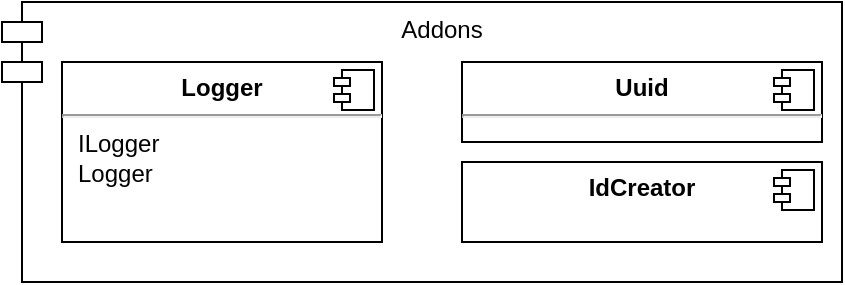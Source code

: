 <mxfile version="15.7.4" type="device"><diagram id="5CkLQq7dNE8xod9vdEIh" name="Page-1"><mxGraphModel dx="1422" dy="762" grid="1" gridSize="10" guides="1" tooltips="1" connect="1" arrows="1" fold="1" page="1" pageScale="1" pageWidth="827" pageHeight="1169" math="0" shadow="0"><root><mxCell id="0"/><mxCell id="1" parent="0"/><mxCell id="GPWQNCmiC5GgkRcGl9ec-4" value="Addons" style="shape=module;align=left;spacingLeft=20;align=center;verticalAlign=top;" vertex="1" parent="1"><mxGeometry x="40" y="40" width="420" height="140" as="geometry"/></mxCell><mxCell id="GPWQNCmiC5GgkRcGl9ec-2" value="&lt;p style=&quot;margin: 0px ; margin-top: 6px ; text-align: center&quot;&gt;&lt;b&gt;Logger&lt;/b&gt;&lt;/p&gt;&lt;hr&gt;&lt;p style=&quot;margin: 0px ; margin-left: 8px&quot;&gt;ILogger&lt;/p&gt;&lt;p style=&quot;margin: 0px ; margin-left: 8px&quot;&gt;Logger&lt;/p&gt;" style="align=left;overflow=fill;html=1;dropTarget=0;" vertex="1" parent="1"><mxGeometry x="70" y="70" width="160" height="90" as="geometry"/></mxCell><mxCell id="GPWQNCmiC5GgkRcGl9ec-3" value="" style="shape=component;jettyWidth=8;jettyHeight=4;" vertex="1" parent="GPWQNCmiC5GgkRcGl9ec-2"><mxGeometry x="1" width="20" height="20" relative="1" as="geometry"><mxPoint x="-24" y="4" as="offset"/></mxGeometry></mxCell><mxCell id="GPWQNCmiC5GgkRcGl9ec-5" value="&lt;p style=&quot;margin: 0px ; margin-top: 6px ; text-align: center&quot;&gt;&lt;b&gt;Uuid&lt;/b&gt;&lt;/p&gt;&lt;hr&gt;&lt;p style=&quot;margin: 0px ; margin-left: 8px&quot;&gt;&lt;br&gt;&lt;/p&gt;" style="align=left;overflow=fill;html=1;dropTarget=0;" vertex="1" parent="1"><mxGeometry x="270" y="70" width="180" height="40" as="geometry"/></mxCell><mxCell id="GPWQNCmiC5GgkRcGl9ec-6" value="" style="shape=component;jettyWidth=8;jettyHeight=4;" vertex="1" parent="GPWQNCmiC5GgkRcGl9ec-5"><mxGeometry x="1" width="20" height="20" relative="1" as="geometry"><mxPoint x="-24" y="4" as="offset"/></mxGeometry></mxCell><mxCell id="GPWQNCmiC5GgkRcGl9ec-7" value="&lt;p style=&quot;margin: 0px ; margin-top: 6px ; text-align: center&quot;&gt;&lt;b&gt;IdCreator&lt;/b&gt;&lt;/p&gt;" style="align=left;overflow=fill;html=1;dropTarget=0;" vertex="1" parent="1"><mxGeometry x="270" y="120" width="180" height="40" as="geometry"/></mxCell><mxCell id="GPWQNCmiC5GgkRcGl9ec-8" value="" style="shape=component;jettyWidth=8;jettyHeight=4;" vertex="1" parent="GPWQNCmiC5GgkRcGl9ec-7"><mxGeometry x="1" width="20" height="20" relative="1" as="geometry"><mxPoint x="-24" y="4" as="offset"/></mxGeometry></mxCell></root></mxGraphModel></diagram></mxfile>